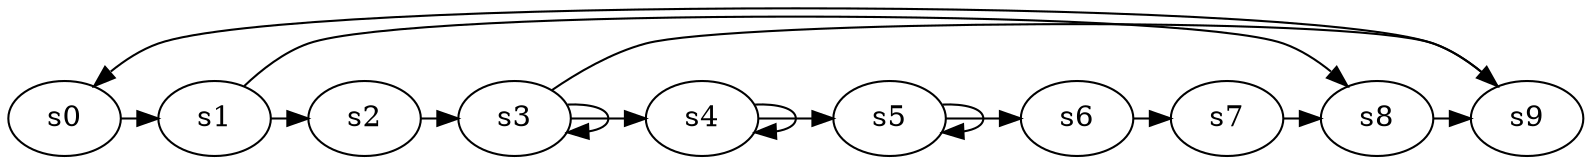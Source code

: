 digraph game_0418_cycle_10 {
    s0 [name="s0", player=0];
    s1 [name="s1", player=1, target=1];
    s2 [name="s2", player=0, target=1];
    s3 [name="s3", player=1];
    s4 [name="s4", player=1];
    s5 [name="s5", player=0];
    s6 [name="s6", player=1];
    s7 [name="s7", player=0];
    s8 [name="s8", player=1, target=1];
    s9 [name="s9", player=1, target=1];

    s0 -> s1 [constraint="time == 4 || time == 12 || time == 20 || time == 24"];
    s1 -> s2 [constraint="time % 2 == 1 || time % 2 == 0"];
    s2 -> s3 [constraint="time % 4 == 3 || time % 4 == 0"];
    s3 -> s4 [constraint="!(time % 3 == 0)"];
    s4 -> s5 [constraint="time == 5 || time == 11 || time == 18 || time == 22 || time == 24"];
    s5 -> s6 [constraint="time % 3 == 1 || time % 3 == 0"];
    s6 -> s7 [constraint="time == 1 || time == 2 || time == 3 || time == 9 || time == 15"];
    s7 -> s8 [constraint="!(time % 4 == 0)"];
    s8 -> s9 [constraint="time == 0 || time == 20"];
    s9 -> s0 [constraint="time % 2 == 0 || time % 2 == 1"];
    s1 -> s8 [constraint="time == 0 || time == 8 || time == 9"];
    s3 -> s3 [constraint="time % 3 == 0"];
    s3 -> s9 [constraint="time == 0 || time == 4 || time == 10"];
    s4 -> s4 [constraint="time % 3 == 0"];
    s5 -> s5 [constraint="time % 4 == 0"];
}
